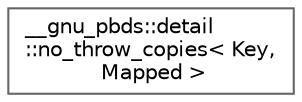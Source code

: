 digraph "Graphical Class Hierarchy"
{
 // LATEX_PDF_SIZE
  bgcolor="transparent";
  edge [fontname=Helvetica,fontsize=10,labelfontname=Helvetica,labelfontsize=10];
  node [fontname=Helvetica,fontsize=10,shape=box,height=0.2,width=0.4];
  rankdir="LR";
  Node0 [id="Node000000",label="__gnu_pbds::detail\l::no_throw_copies\< Key,\l Mapped \>",height=0.2,width=0.4,color="grey40", fillcolor="white", style="filled",URL="$struct____gnu__pbds_1_1detail_1_1no__throw__copies.html",tooltip="Primary template."];
}
